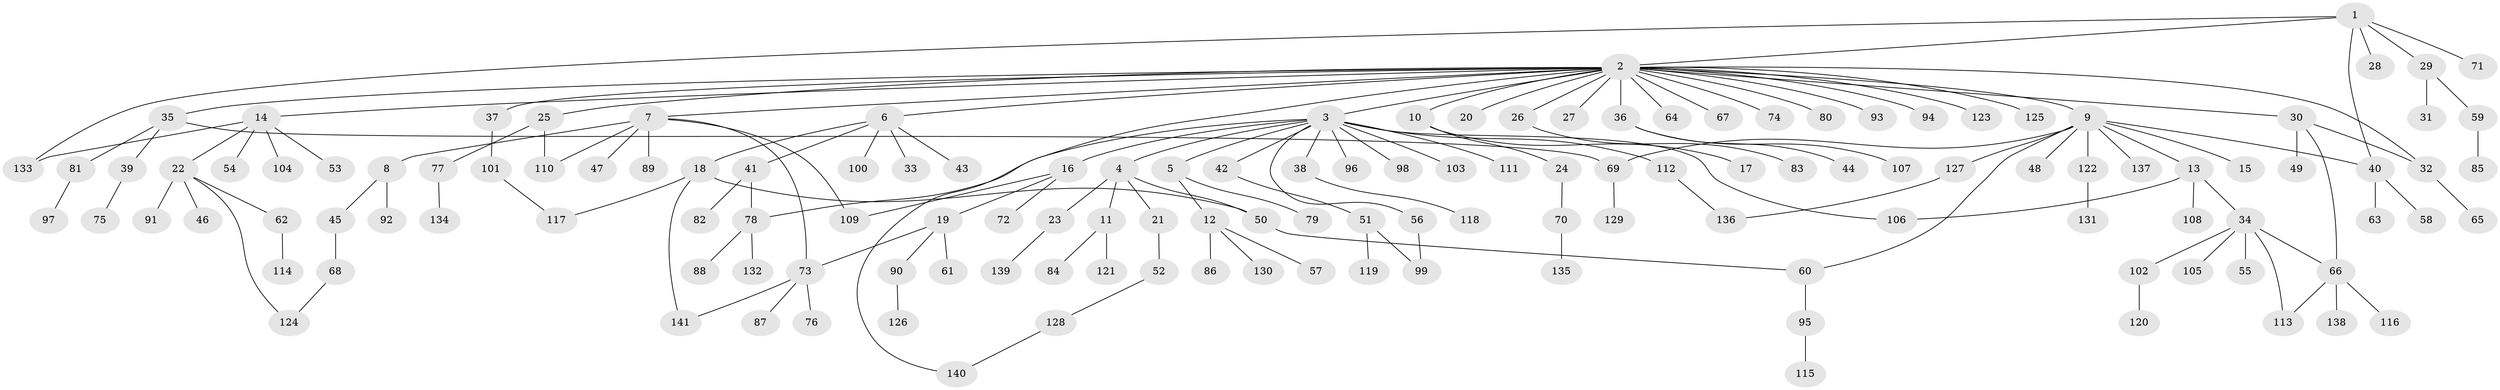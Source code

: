 // Generated by graph-tools (version 1.1) at 2025/47/03/09/25 04:47:28]
// undirected, 141 vertices, 159 edges
graph export_dot {
graph [start="1"]
  node [color=gray90,style=filled];
  1;
  2;
  3;
  4;
  5;
  6;
  7;
  8;
  9;
  10;
  11;
  12;
  13;
  14;
  15;
  16;
  17;
  18;
  19;
  20;
  21;
  22;
  23;
  24;
  25;
  26;
  27;
  28;
  29;
  30;
  31;
  32;
  33;
  34;
  35;
  36;
  37;
  38;
  39;
  40;
  41;
  42;
  43;
  44;
  45;
  46;
  47;
  48;
  49;
  50;
  51;
  52;
  53;
  54;
  55;
  56;
  57;
  58;
  59;
  60;
  61;
  62;
  63;
  64;
  65;
  66;
  67;
  68;
  69;
  70;
  71;
  72;
  73;
  74;
  75;
  76;
  77;
  78;
  79;
  80;
  81;
  82;
  83;
  84;
  85;
  86;
  87;
  88;
  89;
  90;
  91;
  92;
  93;
  94;
  95;
  96;
  97;
  98;
  99;
  100;
  101;
  102;
  103;
  104;
  105;
  106;
  107;
  108;
  109;
  110;
  111;
  112;
  113;
  114;
  115;
  116;
  117;
  118;
  119;
  120;
  121;
  122;
  123;
  124;
  125;
  126;
  127;
  128;
  129;
  130;
  131;
  132;
  133;
  134;
  135;
  136;
  137;
  138;
  139;
  140;
  141;
  1 -- 2;
  1 -- 28;
  1 -- 29;
  1 -- 40;
  1 -- 71;
  1 -- 133;
  2 -- 3;
  2 -- 6;
  2 -- 7;
  2 -- 9;
  2 -- 10;
  2 -- 14;
  2 -- 20;
  2 -- 25;
  2 -- 26;
  2 -- 27;
  2 -- 30;
  2 -- 32;
  2 -- 35;
  2 -- 36;
  2 -- 37;
  2 -- 64;
  2 -- 67;
  2 -- 74;
  2 -- 80;
  2 -- 93;
  2 -- 94;
  2 -- 123;
  2 -- 125;
  2 -- 140;
  3 -- 4;
  3 -- 5;
  3 -- 16;
  3 -- 38;
  3 -- 42;
  3 -- 56;
  3 -- 78;
  3 -- 96;
  3 -- 98;
  3 -- 103;
  3 -- 106;
  3 -- 111;
  3 -- 112;
  4 -- 11;
  4 -- 21;
  4 -- 23;
  4 -- 50;
  5 -- 12;
  5 -- 79;
  6 -- 18;
  6 -- 33;
  6 -- 41;
  6 -- 43;
  6 -- 100;
  7 -- 8;
  7 -- 47;
  7 -- 73;
  7 -- 89;
  7 -- 109;
  7 -- 110;
  8 -- 45;
  8 -- 92;
  9 -- 13;
  9 -- 15;
  9 -- 40;
  9 -- 48;
  9 -- 60;
  9 -- 69;
  9 -- 122;
  9 -- 127;
  9 -- 137;
  10 -- 17;
  10 -- 24;
  11 -- 84;
  11 -- 121;
  12 -- 57;
  12 -- 86;
  12 -- 130;
  13 -- 34;
  13 -- 106;
  13 -- 108;
  14 -- 22;
  14 -- 53;
  14 -- 54;
  14 -- 104;
  14 -- 133;
  16 -- 19;
  16 -- 72;
  16 -- 109;
  18 -- 50;
  18 -- 117;
  18 -- 141;
  19 -- 61;
  19 -- 73;
  19 -- 90;
  21 -- 52;
  22 -- 46;
  22 -- 62;
  22 -- 91;
  22 -- 124;
  23 -- 139;
  24 -- 70;
  25 -- 77;
  25 -- 110;
  26 -- 83;
  29 -- 31;
  29 -- 59;
  30 -- 32;
  30 -- 49;
  30 -- 66;
  32 -- 65;
  34 -- 55;
  34 -- 66;
  34 -- 102;
  34 -- 105;
  34 -- 113;
  35 -- 39;
  35 -- 69;
  35 -- 81;
  36 -- 44;
  36 -- 107;
  37 -- 101;
  38 -- 118;
  39 -- 75;
  40 -- 58;
  40 -- 63;
  41 -- 78;
  41 -- 82;
  42 -- 51;
  45 -- 68;
  50 -- 60;
  51 -- 99;
  51 -- 119;
  52 -- 128;
  56 -- 99;
  59 -- 85;
  60 -- 95;
  62 -- 114;
  66 -- 113;
  66 -- 116;
  66 -- 138;
  68 -- 124;
  69 -- 129;
  70 -- 135;
  73 -- 76;
  73 -- 87;
  73 -- 141;
  77 -- 134;
  78 -- 88;
  78 -- 132;
  81 -- 97;
  90 -- 126;
  95 -- 115;
  101 -- 117;
  102 -- 120;
  112 -- 136;
  122 -- 131;
  127 -- 136;
  128 -- 140;
}
